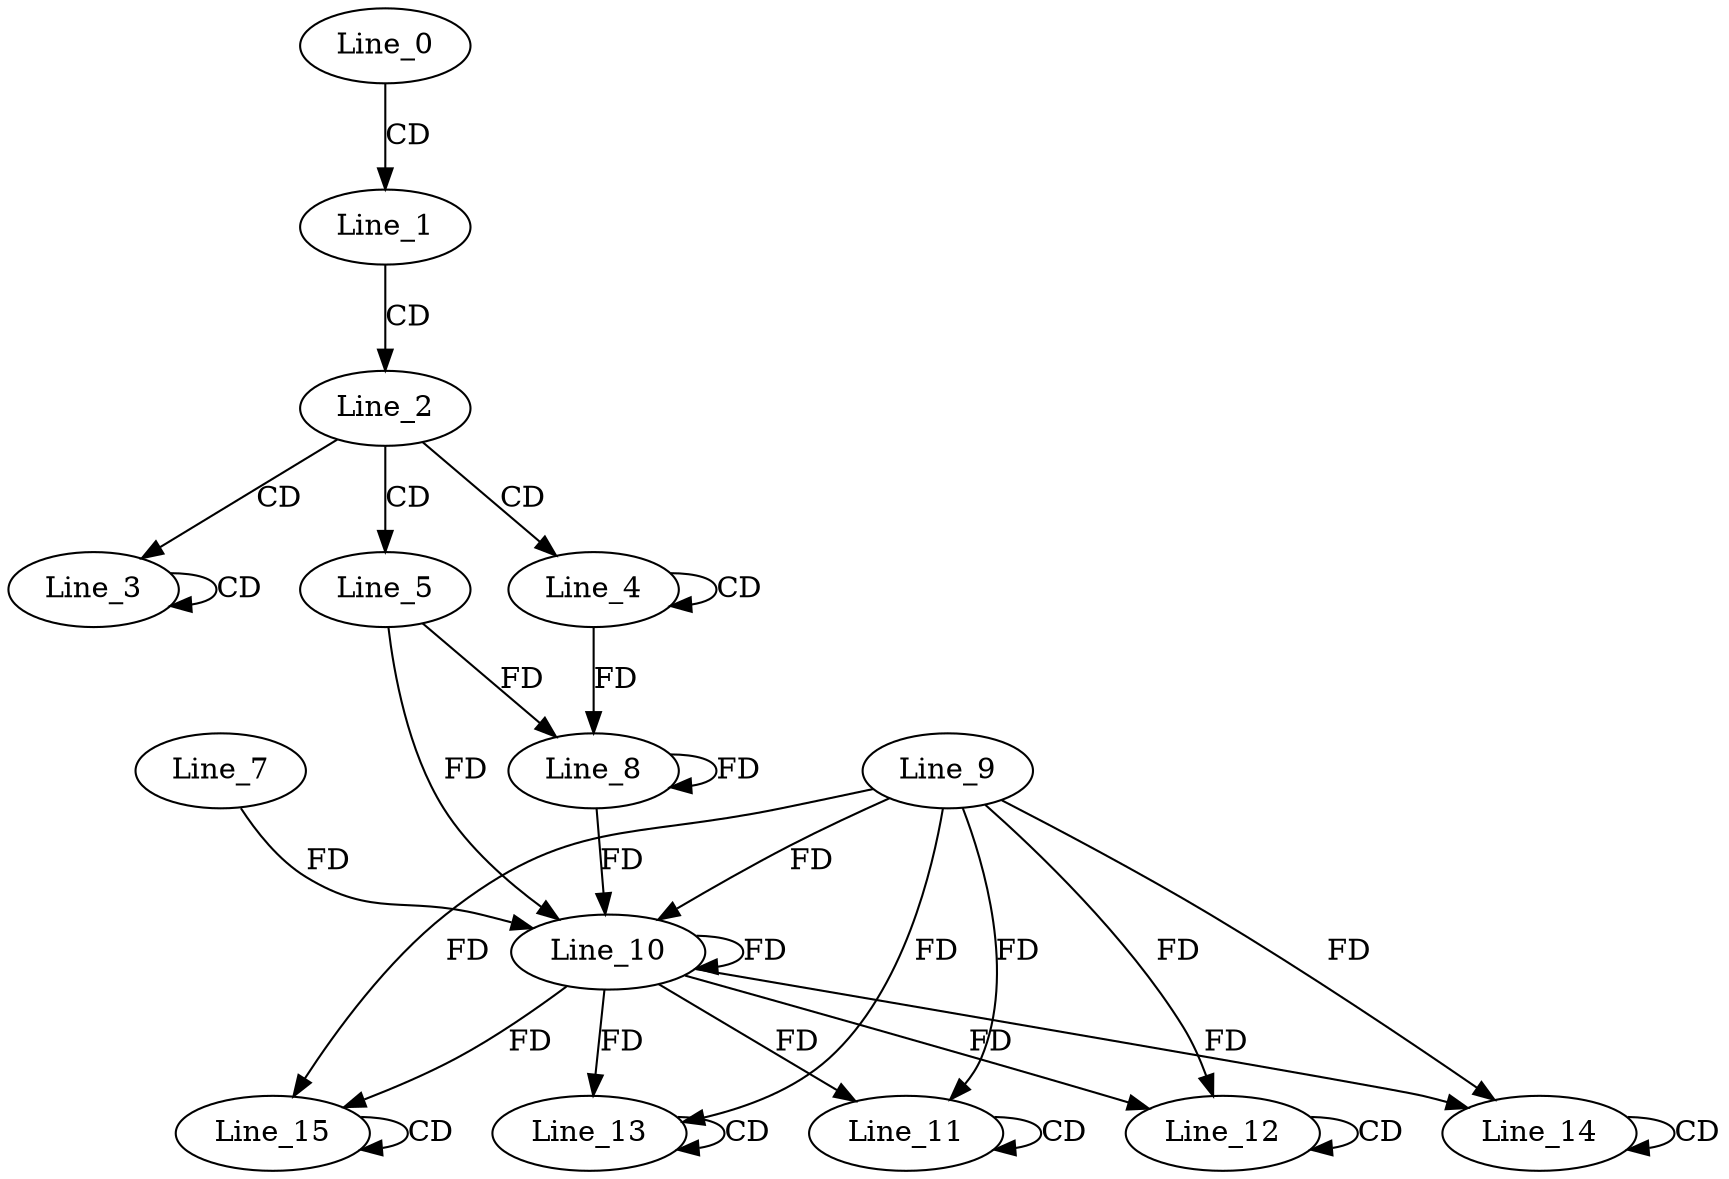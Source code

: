 digraph G {
  Line_0;
  Line_1;
  Line_2;
  Line_3;
  Line_3;
  Line_3;
  Line_4;
  Line_4;
  Line_5;
  Line_8;
  Line_8;
  Line_9;
  Line_10;
  Line_10;
  Line_7;
  Line_10;
  Line_11;
  Line_11;
  Line_11;
  Line_12;
  Line_12;
  Line_12;
  Line_13;
  Line_13;
  Line_13;
  Line_14;
  Line_14;
  Line_14;
  Line_15;
  Line_15;
  Line_15;
  Line_0 -> Line_1 [ label="CD" ];
  Line_1 -> Line_2 [ label="CD" ];
  Line_2 -> Line_3 [ label="CD" ];
  Line_3 -> Line_3 [ label="CD" ];
  Line_2 -> Line_4 [ label="CD" ];
  Line_4 -> Line_4 [ label="CD" ];
  Line_2 -> Line_5 [ label="CD" ];
  Line_5 -> Line_8 [ label="FD" ];
  Line_8 -> Line_8 [ label="FD" ];
  Line_4 -> Line_8 [ label="FD" ];
  Line_9 -> Line_10 [ label="FD" ];
  Line_10 -> Line_10 [ label="FD" ];
  Line_5 -> Line_10 [ label="FD" ];
  Line_8 -> Line_10 [ label="FD" ];
  Line_7 -> Line_10 [ label="FD" ];
  Line_11 -> Line_11 [ label="CD" ];
  Line_9 -> Line_11 [ label="FD" ];
  Line_10 -> Line_11 [ label="FD" ];
  Line_12 -> Line_12 [ label="CD" ];
  Line_9 -> Line_12 [ label="FD" ];
  Line_10 -> Line_12 [ label="FD" ];
  Line_13 -> Line_13 [ label="CD" ];
  Line_9 -> Line_13 [ label="FD" ];
  Line_10 -> Line_13 [ label="FD" ];
  Line_14 -> Line_14 [ label="CD" ];
  Line_9 -> Line_14 [ label="FD" ];
  Line_10 -> Line_14 [ label="FD" ];
  Line_15 -> Line_15 [ label="CD" ];
  Line_9 -> Line_15 [ label="FD" ];
  Line_10 -> Line_15 [ label="FD" ];
}
